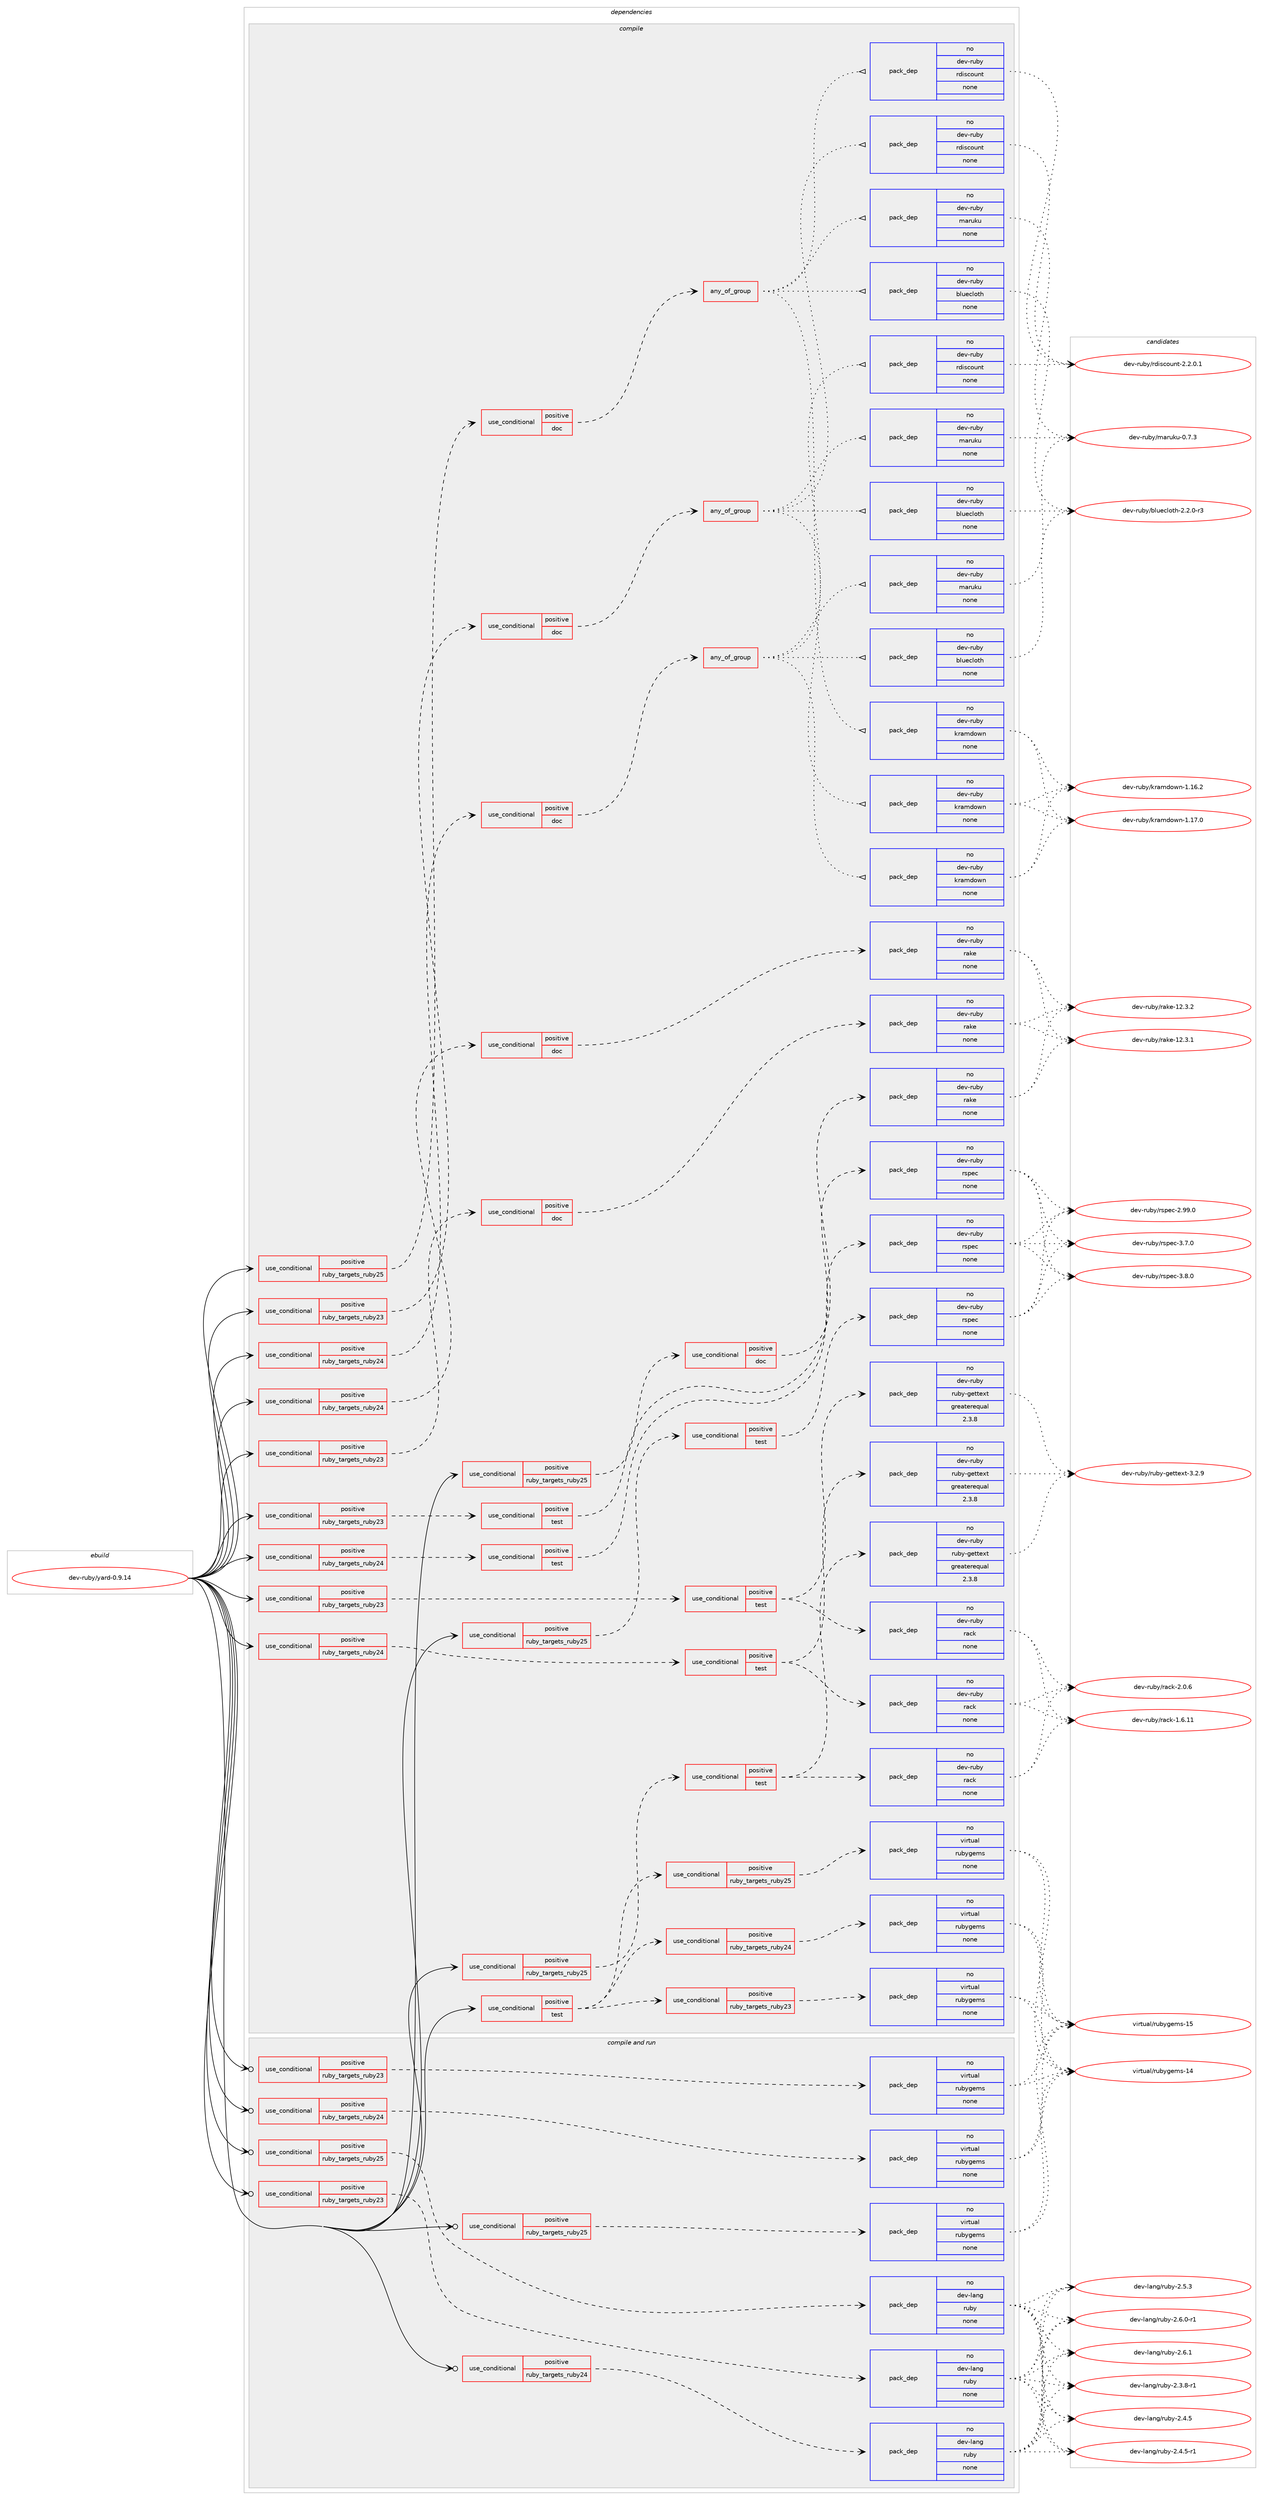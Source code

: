 digraph prolog {

# *************
# Graph options
# *************

newrank=true;
concentrate=true;
compound=true;
graph [rankdir=LR,fontname=Helvetica,fontsize=10,ranksep=1.5];#, ranksep=2.5, nodesep=0.2];
edge  [arrowhead=vee];
node  [fontname=Helvetica,fontsize=10];

# **********
# The ebuild
# **********

subgraph cluster_leftcol {
color=gray;
rank=same;
label=<<i>ebuild</i>>;
id [label="dev-ruby/yard-0.9.14", color=red, width=4, href="../dev-ruby/yard-0.9.14.svg"];
}

# ****************
# The dependencies
# ****************

subgraph cluster_midcol {
color=gray;
label=<<i>dependencies</i>>;
subgraph cluster_compile {
fillcolor="#eeeeee";
style=filled;
label=<<i>compile</i>>;
subgraph cond422663 {
dependency1537986 [label=<<TABLE BORDER="0" CELLBORDER="1" CELLSPACING="0" CELLPADDING="4"><TR><TD ROWSPAN="3" CELLPADDING="10">use_conditional</TD></TR><TR><TD>positive</TD></TR><TR><TD>ruby_targets_ruby23</TD></TR></TABLE>>, shape=none, color=red];
subgraph cond422664 {
dependency1537987 [label=<<TABLE BORDER="0" CELLBORDER="1" CELLSPACING="0" CELLPADDING="4"><TR><TD ROWSPAN="3" CELLPADDING="10">use_conditional</TD></TR><TR><TD>positive</TD></TR><TR><TD>doc</TD></TR></TABLE>>, shape=none, color=red];
subgraph any22933 {
dependency1537988 [label=<<TABLE BORDER="0" CELLBORDER="1" CELLSPACING="0" CELLPADDING="4"><TR><TD CELLPADDING="10">any_of_group</TD></TR></TABLE>>, shape=none, color=red];subgraph pack1091802 {
dependency1537989 [label=<<TABLE BORDER="0" CELLBORDER="1" CELLSPACING="0" CELLPADDING="4" WIDTH="220"><TR><TD ROWSPAN="6" CELLPADDING="30">pack_dep</TD></TR><TR><TD WIDTH="110">no</TD></TR><TR><TD>dev-ruby</TD></TR><TR><TD>maruku</TD></TR><TR><TD>none</TD></TR><TR><TD></TD></TR></TABLE>>, shape=none, color=blue];
}
dependency1537988:e -> dependency1537989:w [weight=20,style="dotted",arrowhead="oinv"];
subgraph pack1091803 {
dependency1537990 [label=<<TABLE BORDER="0" CELLBORDER="1" CELLSPACING="0" CELLPADDING="4" WIDTH="220"><TR><TD ROWSPAN="6" CELLPADDING="30">pack_dep</TD></TR><TR><TD WIDTH="110">no</TD></TR><TR><TD>dev-ruby</TD></TR><TR><TD>rdiscount</TD></TR><TR><TD>none</TD></TR><TR><TD></TD></TR></TABLE>>, shape=none, color=blue];
}
dependency1537988:e -> dependency1537990:w [weight=20,style="dotted",arrowhead="oinv"];
subgraph pack1091804 {
dependency1537991 [label=<<TABLE BORDER="0" CELLBORDER="1" CELLSPACING="0" CELLPADDING="4" WIDTH="220"><TR><TD ROWSPAN="6" CELLPADDING="30">pack_dep</TD></TR><TR><TD WIDTH="110">no</TD></TR><TR><TD>dev-ruby</TD></TR><TR><TD>bluecloth</TD></TR><TR><TD>none</TD></TR><TR><TD></TD></TR></TABLE>>, shape=none, color=blue];
}
dependency1537988:e -> dependency1537991:w [weight=20,style="dotted",arrowhead="oinv"];
subgraph pack1091805 {
dependency1537992 [label=<<TABLE BORDER="0" CELLBORDER="1" CELLSPACING="0" CELLPADDING="4" WIDTH="220"><TR><TD ROWSPAN="6" CELLPADDING="30">pack_dep</TD></TR><TR><TD WIDTH="110">no</TD></TR><TR><TD>dev-ruby</TD></TR><TR><TD>kramdown</TD></TR><TR><TD>none</TD></TR><TR><TD></TD></TR></TABLE>>, shape=none, color=blue];
}
dependency1537988:e -> dependency1537992:w [weight=20,style="dotted",arrowhead="oinv"];
}
dependency1537987:e -> dependency1537988:w [weight=20,style="dashed",arrowhead="vee"];
}
dependency1537986:e -> dependency1537987:w [weight=20,style="dashed",arrowhead="vee"];
}
id:e -> dependency1537986:w [weight=20,style="solid",arrowhead="vee"];
subgraph cond422665 {
dependency1537993 [label=<<TABLE BORDER="0" CELLBORDER="1" CELLSPACING="0" CELLPADDING="4"><TR><TD ROWSPAN="3" CELLPADDING="10">use_conditional</TD></TR><TR><TD>positive</TD></TR><TR><TD>ruby_targets_ruby23</TD></TR></TABLE>>, shape=none, color=red];
subgraph cond422666 {
dependency1537994 [label=<<TABLE BORDER="0" CELLBORDER="1" CELLSPACING="0" CELLPADDING="4"><TR><TD ROWSPAN="3" CELLPADDING="10">use_conditional</TD></TR><TR><TD>positive</TD></TR><TR><TD>doc</TD></TR></TABLE>>, shape=none, color=red];
subgraph pack1091806 {
dependency1537995 [label=<<TABLE BORDER="0" CELLBORDER="1" CELLSPACING="0" CELLPADDING="4" WIDTH="220"><TR><TD ROWSPAN="6" CELLPADDING="30">pack_dep</TD></TR><TR><TD WIDTH="110">no</TD></TR><TR><TD>dev-ruby</TD></TR><TR><TD>rake</TD></TR><TR><TD>none</TD></TR><TR><TD></TD></TR></TABLE>>, shape=none, color=blue];
}
dependency1537994:e -> dependency1537995:w [weight=20,style="dashed",arrowhead="vee"];
}
dependency1537993:e -> dependency1537994:w [weight=20,style="dashed",arrowhead="vee"];
}
id:e -> dependency1537993:w [weight=20,style="solid",arrowhead="vee"];
subgraph cond422667 {
dependency1537996 [label=<<TABLE BORDER="0" CELLBORDER="1" CELLSPACING="0" CELLPADDING="4"><TR><TD ROWSPAN="3" CELLPADDING="10">use_conditional</TD></TR><TR><TD>positive</TD></TR><TR><TD>ruby_targets_ruby23</TD></TR></TABLE>>, shape=none, color=red];
subgraph cond422668 {
dependency1537997 [label=<<TABLE BORDER="0" CELLBORDER="1" CELLSPACING="0" CELLPADDING="4"><TR><TD ROWSPAN="3" CELLPADDING="10">use_conditional</TD></TR><TR><TD>positive</TD></TR><TR><TD>test</TD></TR></TABLE>>, shape=none, color=red];
subgraph pack1091807 {
dependency1537998 [label=<<TABLE BORDER="0" CELLBORDER="1" CELLSPACING="0" CELLPADDING="4" WIDTH="220"><TR><TD ROWSPAN="6" CELLPADDING="30">pack_dep</TD></TR><TR><TD WIDTH="110">no</TD></TR><TR><TD>dev-ruby</TD></TR><TR><TD>rspec</TD></TR><TR><TD>none</TD></TR><TR><TD></TD></TR></TABLE>>, shape=none, color=blue];
}
dependency1537997:e -> dependency1537998:w [weight=20,style="dashed",arrowhead="vee"];
}
dependency1537996:e -> dependency1537997:w [weight=20,style="dashed",arrowhead="vee"];
}
id:e -> dependency1537996:w [weight=20,style="solid",arrowhead="vee"];
subgraph cond422669 {
dependency1537999 [label=<<TABLE BORDER="0" CELLBORDER="1" CELLSPACING="0" CELLPADDING="4"><TR><TD ROWSPAN="3" CELLPADDING="10">use_conditional</TD></TR><TR><TD>positive</TD></TR><TR><TD>ruby_targets_ruby23</TD></TR></TABLE>>, shape=none, color=red];
subgraph cond422670 {
dependency1538000 [label=<<TABLE BORDER="0" CELLBORDER="1" CELLSPACING="0" CELLPADDING="4"><TR><TD ROWSPAN="3" CELLPADDING="10">use_conditional</TD></TR><TR><TD>positive</TD></TR><TR><TD>test</TD></TR></TABLE>>, shape=none, color=red];
subgraph pack1091808 {
dependency1538001 [label=<<TABLE BORDER="0" CELLBORDER="1" CELLSPACING="0" CELLPADDING="4" WIDTH="220"><TR><TD ROWSPAN="6" CELLPADDING="30">pack_dep</TD></TR><TR><TD WIDTH="110">no</TD></TR><TR><TD>dev-ruby</TD></TR><TR><TD>ruby-gettext</TD></TR><TR><TD>greaterequal</TD></TR><TR><TD>2.3.8</TD></TR></TABLE>>, shape=none, color=blue];
}
dependency1538000:e -> dependency1538001:w [weight=20,style="dashed",arrowhead="vee"];
subgraph pack1091809 {
dependency1538002 [label=<<TABLE BORDER="0" CELLBORDER="1" CELLSPACING="0" CELLPADDING="4" WIDTH="220"><TR><TD ROWSPAN="6" CELLPADDING="30">pack_dep</TD></TR><TR><TD WIDTH="110">no</TD></TR><TR><TD>dev-ruby</TD></TR><TR><TD>rack</TD></TR><TR><TD>none</TD></TR><TR><TD></TD></TR></TABLE>>, shape=none, color=blue];
}
dependency1538000:e -> dependency1538002:w [weight=20,style="dashed",arrowhead="vee"];
}
dependency1537999:e -> dependency1538000:w [weight=20,style="dashed",arrowhead="vee"];
}
id:e -> dependency1537999:w [weight=20,style="solid",arrowhead="vee"];
subgraph cond422671 {
dependency1538003 [label=<<TABLE BORDER="0" CELLBORDER="1" CELLSPACING="0" CELLPADDING="4"><TR><TD ROWSPAN="3" CELLPADDING="10">use_conditional</TD></TR><TR><TD>positive</TD></TR><TR><TD>ruby_targets_ruby24</TD></TR></TABLE>>, shape=none, color=red];
subgraph cond422672 {
dependency1538004 [label=<<TABLE BORDER="0" CELLBORDER="1" CELLSPACING="0" CELLPADDING="4"><TR><TD ROWSPAN="3" CELLPADDING="10">use_conditional</TD></TR><TR><TD>positive</TD></TR><TR><TD>doc</TD></TR></TABLE>>, shape=none, color=red];
subgraph any22934 {
dependency1538005 [label=<<TABLE BORDER="0" CELLBORDER="1" CELLSPACING="0" CELLPADDING="4"><TR><TD CELLPADDING="10">any_of_group</TD></TR></TABLE>>, shape=none, color=red];subgraph pack1091810 {
dependency1538006 [label=<<TABLE BORDER="0" CELLBORDER="1" CELLSPACING="0" CELLPADDING="4" WIDTH="220"><TR><TD ROWSPAN="6" CELLPADDING="30">pack_dep</TD></TR><TR><TD WIDTH="110">no</TD></TR><TR><TD>dev-ruby</TD></TR><TR><TD>maruku</TD></TR><TR><TD>none</TD></TR><TR><TD></TD></TR></TABLE>>, shape=none, color=blue];
}
dependency1538005:e -> dependency1538006:w [weight=20,style="dotted",arrowhead="oinv"];
subgraph pack1091811 {
dependency1538007 [label=<<TABLE BORDER="0" CELLBORDER="1" CELLSPACING="0" CELLPADDING="4" WIDTH="220"><TR><TD ROWSPAN="6" CELLPADDING="30">pack_dep</TD></TR><TR><TD WIDTH="110">no</TD></TR><TR><TD>dev-ruby</TD></TR><TR><TD>rdiscount</TD></TR><TR><TD>none</TD></TR><TR><TD></TD></TR></TABLE>>, shape=none, color=blue];
}
dependency1538005:e -> dependency1538007:w [weight=20,style="dotted",arrowhead="oinv"];
subgraph pack1091812 {
dependency1538008 [label=<<TABLE BORDER="0" CELLBORDER="1" CELLSPACING="0" CELLPADDING="4" WIDTH="220"><TR><TD ROWSPAN="6" CELLPADDING="30">pack_dep</TD></TR><TR><TD WIDTH="110">no</TD></TR><TR><TD>dev-ruby</TD></TR><TR><TD>bluecloth</TD></TR><TR><TD>none</TD></TR><TR><TD></TD></TR></TABLE>>, shape=none, color=blue];
}
dependency1538005:e -> dependency1538008:w [weight=20,style="dotted",arrowhead="oinv"];
subgraph pack1091813 {
dependency1538009 [label=<<TABLE BORDER="0" CELLBORDER="1" CELLSPACING="0" CELLPADDING="4" WIDTH="220"><TR><TD ROWSPAN="6" CELLPADDING="30">pack_dep</TD></TR><TR><TD WIDTH="110">no</TD></TR><TR><TD>dev-ruby</TD></TR><TR><TD>kramdown</TD></TR><TR><TD>none</TD></TR><TR><TD></TD></TR></TABLE>>, shape=none, color=blue];
}
dependency1538005:e -> dependency1538009:w [weight=20,style="dotted",arrowhead="oinv"];
}
dependency1538004:e -> dependency1538005:w [weight=20,style="dashed",arrowhead="vee"];
}
dependency1538003:e -> dependency1538004:w [weight=20,style="dashed",arrowhead="vee"];
}
id:e -> dependency1538003:w [weight=20,style="solid",arrowhead="vee"];
subgraph cond422673 {
dependency1538010 [label=<<TABLE BORDER="0" CELLBORDER="1" CELLSPACING="0" CELLPADDING="4"><TR><TD ROWSPAN="3" CELLPADDING="10">use_conditional</TD></TR><TR><TD>positive</TD></TR><TR><TD>ruby_targets_ruby24</TD></TR></TABLE>>, shape=none, color=red];
subgraph cond422674 {
dependency1538011 [label=<<TABLE BORDER="0" CELLBORDER="1" CELLSPACING="0" CELLPADDING="4"><TR><TD ROWSPAN="3" CELLPADDING="10">use_conditional</TD></TR><TR><TD>positive</TD></TR><TR><TD>doc</TD></TR></TABLE>>, shape=none, color=red];
subgraph pack1091814 {
dependency1538012 [label=<<TABLE BORDER="0" CELLBORDER="1" CELLSPACING="0" CELLPADDING="4" WIDTH="220"><TR><TD ROWSPAN="6" CELLPADDING="30">pack_dep</TD></TR><TR><TD WIDTH="110">no</TD></TR><TR><TD>dev-ruby</TD></TR><TR><TD>rake</TD></TR><TR><TD>none</TD></TR><TR><TD></TD></TR></TABLE>>, shape=none, color=blue];
}
dependency1538011:e -> dependency1538012:w [weight=20,style="dashed",arrowhead="vee"];
}
dependency1538010:e -> dependency1538011:w [weight=20,style="dashed",arrowhead="vee"];
}
id:e -> dependency1538010:w [weight=20,style="solid",arrowhead="vee"];
subgraph cond422675 {
dependency1538013 [label=<<TABLE BORDER="0" CELLBORDER="1" CELLSPACING="0" CELLPADDING="4"><TR><TD ROWSPAN="3" CELLPADDING="10">use_conditional</TD></TR><TR><TD>positive</TD></TR><TR><TD>ruby_targets_ruby24</TD></TR></TABLE>>, shape=none, color=red];
subgraph cond422676 {
dependency1538014 [label=<<TABLE BORDER="0" CELLBORDER="1" CELLSPACING="0" CELLPADDING="4"><TR><TD ROWSPAN="3" CELLPADDING="10">use_conditional</TD></TR><TR><TD>positive</TD></TR><TR><TD>test</TD></TR></TABLE>>, shape=none, color=red];
subgraph pack1091815 {
dependency1538015 [label=<<TABLE BORDER="0" CELLBORDER="1" CELLSPACING="0" CELLPADDING="4" WIDTH="220"><TR><TD ROWSPAN="6" CELLPADDING="30">pack_dep</TD></TR><TR><TD WIDTH="110">no</TD></TR><TR><TD>dev-ruby</TD></TR><TR><TD>rspec</TD></TR><TR><TD>none</TD></TR><TR><TD></TD></TR></TABLE>>, shape=none, color=blue];
}
dependency1538014:e -> dependency1538015:w [weight=20,style="dashed",arrowhead="vee"];
}
dependency1538013:e -> dependency1538014:w [weight=20,style="dashed",arrowhead="vee"];
}
id:e -> dependency1538013:w [weight=20,style="solid",arrowhead="vee"];
subgraph cond422677 {
dependency1538016 [label=<<TABLE BORDER="0" CELLBORDER="1" CELLSPACING="0" CELLPADDING="4"><TR><TD ROWSPAN="3" CELLPADDING="10">use_conditional</TD></TR><TR><TD>positive</TD></TR><TR><TD>ruby_targets_ruby24</TD></TR></TABLE>>, shape=none, color=red];
subgraph cond422678 {
dependency1538017 [label=<<TABLE BORDER="0" CELLBORDER="1" CELLSPACING="0" CELLPADDING="4"><TR><TD ROWSPAN="3" CELLPADDING="10">use_conditional</TD></TR><TR><TD>positive</TD></TR><TR><TD>test</TD></TR></TABLE>>, shape=none, color=red];
subgraph pack1091816 {
dependency1538018 [label=<<TABLE BORDER="0" CELLBORDER="1" CELLSPACING="0" CELLPADDING="4" WIDTH="220"><TR><TD ROWSPAN="6" CELLPADDING="30">pack_dep</TD></TR><TR><TD WIDTH="110">no</TD></TR><TR><TD>dev-ruby</TD></TR><TR><TD>ruby-gettext</TD></TR><TR><TD>greaterequal</TD></TR><TR><TD>2.3.8</TD></TR></TABLE>>, shape=none, color=blue];
}
dependency1538017:e -> dependency1538018:w [weight=20,style="dashed",arrowhead="vee"];
subgraph pack1091817 {
dependency1538019 [label=<<TABLE BORDER="0" CELLBORDER="1" CELLSPACING="0" CELLPADDING="4" WIDTH="220"><TR><TD ROWSPAN="6" CELLPADDING="30">pack_dep</TD></TR><TR><TD WIDTH="110">no</TD></TR><TR><TD>dev-ruby</TD></TR><TR><TD>rack</TD></TR><TR><TD>none</TD></TR><TR><TD></TD></TR></TABLE>>, shape=none, color=blue];
}
dependency1538017:e -> dependency1538019:w [weight=20,style="dashed",arrowhead="vee"];
}
dependency1538016:e -> dependency1538017:w [weight=20,style="dashed",arrowhead="vee"];
}
id:e -> dependency1538016:w [weight=20,style="solid",arrowhead="vee"];
subgraph cond422679 {
dependency1538020 [label=<<TABLE BORDER="0" CELLBORDER="1" CELLSPACING="0" CELLPADDING="4"><TR><TD ROWSPAN="3" CELLPADDING="10">use_conditional</TD></TR><TR><TD>positive</TD></TR><TR><TD>ruby_targets_ruby25</TD></TR></TABLE>>, shape=none, color=red];
subgraph cond422680 {
dependency1538021 [label=<<TABLE BORDER="0" CELLBORDER="1" CELLSPACING="0" CELLPADDING="4"><TR><TD ROWSPAN="3" CELLPADDING="10">use_conditional</TD></TR><TR><TD>positive</TD></TR><TR><TD>doc</TD></TR></TABLE>>, shape=none, color=red];
subgraph any22935 {
dependency1538022 [label=<<TABLE BORDER="0" CELLBORDER="1" CELLSPACING="0" CELLPADDING="4"><TR><TD CELLPADDING="10">any_of_group</TD></TR></TABLE>>, shape=none, color=red];subgraph pack1091818 {
dependency1538023 [label=<<TABLE BORDER="0" CELLBORDER="1" CELLSPACING="0" CELLPADDING="4" WIDTH="220"><TR><TD ROWSPAN="6" CELLPADDING="30">pack_dep</TD></TR><TR><TD WIDTH="110">no</TD></TR><TR><TD>dev-ruby</TD></TR><TR><TD>maruku</TD></TR><TR><TD>none</TD></TR><TR><TD></TD></TR></TABLE>>, shape=none, color=blue];
}
dependency1538022:e -> dependency1538023:w [weight=20,style="dotted",arrowhead="oinv"];
subgraph pack1091819 {
dependency1538024 [label=<<TABLE BORDER="0" CELLBORDER="1" CELLSPACING="0" CELLPADDING="4" WIDTH="220"><TR><TD ROWSPAN="6" CELLPADDING="30">pack_dep</TD></TR><TR><TD WIDTH="110">no</TD></TR><TR><TD>dev-ruby</TD></TR><TR><TD>rdiscount</TD></TR><TR><TD>none</TD></TR><TR><TD></TD></TR></TABLE>>, shape=none, color=blue];
}
dependency1538022:e -> dependency1538024:w [weight=20,style="dotted",arrowhead="oinv"];
subgraph pack1091820 {
dependency1538025 [label=<<TABLE BORDER="0" CELLBORDER="1" CELLSPACING="0" CELLPADDING="4" WIDTH="220"><TR><TD ROWSPAN="6" CELLPADDING="30">pack_dep</TD></TR><TR><TD WIDTH="110">no</TD></TR><TR><TD>dev-ruby</TD></TR><TR><TD>bluecloth</TD></TR><TR><TD>none</TD></TR><TR><TD></TD></TR></TABLE>>, shape=none, color=blue];
}
dependency1538022:e -> dependency1538025:w [weight=20,style="dotted",arrowhead="oinv"];
subgraph pack1091821 {
dependency1538026 [label=<<TABLE BORDER="0" CELLBORDER="1" CELLSPACING="0" CELLPADDING="4" WIDTH="220"><TR><TD ROWSPAN="6" CELLPADDING="30">pack_dep</TD></TR><TR><TD WIDTH="110">no</TD></TR><TR><TD>dev-ruby</TD></TR><TR><TD>kramdown</TD></TR><TR><TD>none</TD></TR><TR><TD></TD></TR></TABLE>>, shape=none, color=blue];
}
dependency1538022:e -> dependency1538026:w [weight=20,style="dotted",arrowhead="oinv"];
}
dependency1538021:e -> dependency1538022:w [weight=20,style="dashed",arrowhead="vee"];
}
dependency1538020:e -> dependency1538021:w [weight=20,style="dashed",arrowhead="vee"];
}
id:e -> dependency1538020:w [weight=20,style="solid",arrowhead="vee"];
subgraph cond422681 {
dependency1538027 [label=<<TABLE BORDER="0" CELLBORDER="1" CELLSPACING="0" CELLPADDING="4"><TR><TD ROWSPAN="3" CELLPADDING="10">use_conditional</TD></TR><TR><TD>positive</TD></TR><TR><TD>ruby_targets_ruby25</TD></TR></TABLE>>, shape=none, color=red];
subgraph cond422682 {
dependency1538028 [label=<<TABLE BORDER="0" CELLBORDER="1" CELLSPACING="0" CELLPADDING="4"><TR><TD ROWSPAN="3" CELLPADDING="10">use_conditional</TD></TR><TR><TD>positive</TD></TR><TR><TD>doc</TD></TR></TABLE>>, shape=none, color=red];
subgraph pack1091822 {
dependency1538029 [label=<<TABLE BORDER="0" CELLBORDER="1" CELLSPACING="0" CELLPADDING="4" WIDTH="220"><TR><TD ROWSPAN="6" CELLPADDING="30">pack_dep</TD></TR><TR><TD WIDTH="110">no</TD></TR><TR><TD>dev-ruby</TD></TR><TR><TD>rake</TD></TR><TR><TD>none</TD></TR><TR><TD></TD></TR></TABLE>>, shape=none, color=blue];
}
dependency1538028:e -> dependency1538029:w [weight=20,style="dashed",arrowhead="vee"];
}
dependency1538027:e -> dependency1538028:w [weight=20,style="dashed",arrowhead="vee"];
}
id:e -> dependency1538027:w [weight=20,style="solid",arrowhead="vee"];
subgraph cond422683 {
dependency1538030 [label=<<TABLE BORDER="0" CELLBORDER="1" CELLSPACING="0" CELLPADDING="4"><TR><TD ROWSPAN="3" CELLPADDING="10">use_conditional</TD></TR><TR><TD>positive</TD></TR><TR><TD>ruby_targets_ruby25</TD></TR></TABLE>>, shape=none, color=red];
subgraph cond422684 {
dependency1538031 [label=<<TABLE BORDER="0" CELLBORDER="1" CELLSPACING="0" CELLPADDING="4"><TR><TD ROWSPAN="3" CELLPADDING="10">use_conditional</TD></TR><TR><TD>positive</TD></TR><TR><TD>test</TD></TR></TABLE>>, shape=none, color=red];
subgraph pack1091823 {
dependency1538032 [label=<<TABLE BORDER="0" CELLBORDER="1" CELLSPACING="0" CELLPADDING="4" WIDTH="220"><TR><TD ROWSPAN="6" CELLPADDING="30">pack_dep</TD></TR><TR><TD WIDTH="110">no</TD></TR><TR><TD>dev-ruby</TD></TR><TR><TD>rspec</TD></TR><TR><TD>none</TD></TR><TR><TD></TD></TR></TABLE>>, shape=none, color=blue];
}
dependency1538031:e -> dependency1538032:w [weight=20,style="dashed",arrowhead="vee"];
}
dependency1538030:e -> dependency1538031:w [weight=20,style="dashed",arrowhead="vee"];
}
id:e -> dependency1538030:w [weight=20,style="solid",arrowhead="vee"];
subgraph cond422685 {
dependency1538033 [label=<<TABLE BORDER="0" CELLBORDER="1" CELLSPACING="0" CELLPADDING="4"><TR><TD ROWSPAN="3" CELLPADDING="10">use_conditional</TD></TR><TR><TD>positive</TD></TR><TR><TD>ruby_targets_ruby25</TD></TR></TABLE>>, shape=none, color=red];
subgraph cond422686 {
dependency1538034 [label=<<TABLE BORDER="0" CELLBORDER="1" CELLSPACING="0" CELLPADDING="4"><TR><TD ROWSPAN="3" CELLPADDING="10">use_conditional</TD></TR><TR><TD>positive</TD></TR><TR><TD>test</TD></TR></TABLE>>, shape=none, color=red];
subgraph pack1091824 {
dependency1538035 [label=<<TABLE BORDER="0" CELLBORDER="1" CELLSPACING="0" CELLPADDING="4" WIDTH="220"><TR><TD ROWSPAN="6" CELLPADDING="30">pack_dep</TD></TR><TR><TD WIDTH="110">no</TD></TR><TR><TD>dev-ruby</TD></TR><TR><TD>ruby-gettext</TD></TR><TR><TD>greaterequal</TD></TR><TR><TD>2.3.8</TD></TR></TABLE>>, shape=none, color=blue];
}
dependency1538034:e -> dependency1538035:w [weight=20,style="dashed",arrowhead="vee"];
subgraph pack1091825 {
dependency1538036 [label=<<TABLE BORDER="0" CELLBORDER="1" CELLSPACING="0" CELLPADDING="4" WIDTH="220"><TR><TD ROWSPAN="6" CELLPADDING="30">pack_dep</TD></TR><TR><TD WIDTH="110">no</TD></TR><TR><TD>dev-ruby</TD></TR><TR><TD>rack</TD></TR><TR><TD>none</TD></TR><TR><TD></TD></TR></TABLE>>, shape=none, color=blue];
}
dependency1538034:e -> dependency1538036:w [weight=20,style="dashed",arrowhead="vee"];
}
dependency1538033:e -> dependency1538034:w [weight=20,style="dashed",arrowhead="vee"];
}
id:e -> dependency1538033:w [weight=20,style="solid",arrowhead="vee"];
subgraph cond422687 {
dependency1538037 [label=<<TABLE BORDER="0" CELLBORDER="1" CELLSPACING="0" CELLPADDING="4"><TR><TD ROWSPAN="3" CELLPADDING="10">use_conditional</TD></TR><TR><TD>positive</TD></TR><TR><TD>test</TD></TR></TABLE>>, shape=none, color=red];
subgraph cond422688 {
dependency1538038 [label=<<TABLE BORDER="0" CELLBORDER="1" CELLSPACING="0" CELLPADDING="4"><TR><TD ROWSPAN="3" CELLPADDING="10">use_conditional</TD></TR><TR><TD>positive</TD></TR><TR><TD>ruby_targets_ruby23</TD></TR></TABLE>>, shape=none, color=red];
subgraph pack1091826 {
dependency1538039 [label=<<TABLE BORDER="0" CELLBORDER="1" CELLSPACING="0" CELLPADDING="4" WIDTH="220"><TR><TD ROWSPAN="6" CELLPADDING="30">pack_dep</TD></TR><TR><TD WIDTH="110">no</TD></TR><TR><TD>virtual</TD></TR><TR><TD>rubygems</TD></TR><TR><TD>none</TD></TR><TR><TD></TD></TR></TABLE>>, shape=none, color=blue];
}
dependency1538038:e -> dependency1538039:w [weight=20,style="dashed",arrowhead="vee"];
}
dependency1538037:e -> dependency1538038:w [weight=20,style="dashed",arrowhead="vee"];
subgraph cond422689 {
dependency1538040 [label=<<TABLE BORDER="0" CELLBORDER="1" CELLSPACING="0" CELLPADDING="4"><TR><TD ROWSPAN="3" CELLPADDING="10">use_conditional</TD></TR><TR><TD>positive</TD></TR><TR><TD>ruby_targets_ruby24</TD></TR></TABLE>>, shape=none, color=red];
subgraph pack1091827 {
dependency1538041 [label=<<TABLE BORDER="0" CELLBORDER="1" CELLSPACING="0" CELLPADDING="4" WIDTH="220"><TR><TD ROWSPAN="6" CELLPADDING="30">pack_dep</TD></TR><TR><TD WIDTH="110">no</TD></TR><TR><TD>virtual</TD></TR><TR><TD>rubygems</TD></TR><TR><TD>none</TD></TR><TR><TD></TD></TR></TABLE>>, shape=none, color=blue];
}
dependency1538040:e -> dependency1538041:w [weight=20,style="dashed",arrowhead="vee"];
}
dependency1538037:e -> dependency1538040:w [weight=20,style="dashed",arrowhead="vee"];
subgraph cond422690 {
dependency1538042 [label=<<TABLE BORDER="0" CELLBORDER="1" CELLSPACING="0" CELLPADDING="4"><TR><TD ROWSPAN="3" CELLPADDING="10">use_conditional</TD></TR><TR><TD>positive</TD></TR><TR><TD>ruby_targets_ruby25</TD></TR></TABLE>>, shape=none, color=red];
subgraph pack1091828 {
dependency1538043 [label=<<TABLE BORDER="0" CELLBORDER="1" CELLSPACING="0" CELLPADDING="4" WIDTH="220"><TR><TD ROWSPAN="6" CELLPADDING="30">pack_dep</TD></TR><TR><TD WIDTH="110">no</TD></TR><TR><TD>virtual</TD></TR><TR><TD>rubygems</TD></TR><TR><TD>none</TD></TR><TR><TD></TD></TR></TABLE>>, shape=none, color=blue];
}
dependency1538042:e -> dependency1538043:w [weight=20,style="dashed",arrowhead="vee"];
}
dependency1538037:e -> dependency1538042:w [weight=20,style="dashed",arrowhead="vee"];
}
id:e -> dependency1538037:w [weight=20,style="solid",arrowhead="vee"];
}
subgraph cluster_compileandrun {
fillcolor="#eeeeee";
style=filled;
label=<<i>compile and run</i>>;
subgraph cond422691 {
dependency1538044 [label=<<TABLE BORDER="0" CELLBORDER="1" CELLSPACING="0" CELLPADDING="4"><TR><TD ROWSPAN="3" CELLPADDING="10">use_conditional</TD></TR><TR><TD>positive</TD></TR><TR><TD>ruby_targets_ruby23</TD></TR></TABLE>>, shape=none, color=red];
subgraph pack1091829 {
dependency1538045 [label=<<TABLE BORDER="0" CELLBORDER="1" CELLSPACING="0" CELLPADDING="4" WIDTH="220"><TR><TD ROWSPAN="6" CELLPADDING="30">pack_dep</TD></TR><TR><TD WIDTH="110">no</TD></TR><TR><TD>dev-lang</TD></TR><TR><TD>ruby</TD></TR><TR><TD>none</TD></TR><TR><TD></TD></TR></TABLE>>, shape=none, color=blue];
}
dependency1538044:e -> dependency1538045:w [weight=20,style="dashed",arrowhead="vee"];
}
id:e -> dependency1538044:w [weight=20,style="solid",arrowhead="odotvee"];
subgraph cond422692 {
dependency1538046 [label=<<TABLE BORDER="0" CELLBORDER="1" CELLSPACING="0" CELLPADDING="4"><TR><TD ROWSPAN="3" CELLPADDING="10">use_conditional</TD></TR><TR><TD>positive</TD></TR><TR><TD>ruby_targets_ruby23</TD></TR></TABLE>>, shape=none, color=red];
subgraph pack1091830 {
dependency1538047 [label=<<TABLE BORDER="0" CELLBORDER="1" CELLSPACING="0" CELLPADDING="4" WIDTH="220"><TR><TD ROWSPAN="6" CELLPADDING="30">pack_dep</TD></TR><TR><TD WIDTH="110">no</TD></TR><TR><TD>virtual</TD></TR><TR><TD>rubygems</TD></TR><TR><TD>none</TD></TR><TR><TD></TD></TR></TABLE>>, shape=none, color=blue];
}
dependency1538046:e -> dependency1538047:w [weight=20,style="dashed",arrowhead="vee"];
}
id:e -> dependency1538046:w [weight=20,style="solid",arrowhead="odotvee"];
subgraph cond422693 {
dependency1538048 [label=<<TABLE BORDER="0" CELLBORDER="1" CELLSPACING="0" CELLPADDING="4"><TR><TD ROWSPAN="3" CELLPADDING="10">use_conditional</TD></TR><TR><TD>positive</TD></TR><TR><TD>ruby_targets_ruby24</TD></TR></TABLE>>, shape=none, color=red];
subgraph pack1091831 {
dependency1538049 [label=<<TABLE BORDER="0" CELLBORDER="1" CELLSPACING="0" CELLPADDING="4" WIDTH="220"><TR><TD ROWSPAN="6" CELLPADDING="30">pack_dep</TD></TR><TR><TD WIDTH="110">no</TD></TR><TR><TD>dev-lang</TD></TR><TR><TD>ruby</TD></TR><TR><TD>none</TD></TR><TR><TD></TD></TR></TABLE>>, shape=none, color=blue];
}
dependency1538048:e -> dependency1538049:w [weight=20,style="dashed",arrowhead="vee"];
}
id:e -> dependency1538048:w [weight=20,style="solid",arrowhead="odotvee"];
subgraph cond422694 {
dependency1538050 [label=<<TABLE BORDER="0" CELLBORDER="1" CELLSPACING="0" CELLPADDING="4"><TR><TD ROWSPAN="3" CELLPADDING="10">use_conditional</TD></TR><TR><TD>positive</TD></TR><TR><TD>ruby_targets_ruby24</TD></TR></TABLE>>, shape=none, color=red];
subgraph pack1091832 {
dependency1538051 [label=<<TABLE BORDER="0" CELLBORDER="1" CELLSPACING="0" CELLPADDING="4" WIDTH="220"><TR><TD ROWSPAN="6" CELLPADDING="30">pack_dep</TD></TR><TR><TD WIDTH="110">no</TD></TR><TR><TD>virtual</TD></TR><TR><TD>rubygems</TD></TR><TR><TD>none</TD></TR><TR><TD></TD></TR></TABLE>>, shape=none, color=blue];
}
dependency1538050:e -> dependency1538051:w [weight=20,style="dashed",arrowhead="vee"];
}
id:e -> dependency1538050:w [weight=20,style="solid",arrowhead="odotvee"];
subgraph cond422695 {
dependency1538052 [label=<<TABLE BORDER="0" CELLBORDER="1" CELLSPACING="0" CELLPADDING="4"><TR><TD ROWSPAN="3" CELLPADDING="10">use_conditional</TD></TR><TR><TD>positive</TD></TR><TR><TD>ruby_targets_ruby25</TD></TR></TABLE>>, shape=none, color=red];
subgraph pack1091833 {
dependency1538053 [label=<<TABLE BORDER="0" CELLBORDER="1" CELLSPACING="0" CELLPADDING="4" WIDTH="220"><TR><TD ROWSPAN="6" CELLPADDING="30">pack_dep</TD></TR><TR><TD WIDTH="110">no</TD></TR><TR><TD>dev-lang</TD></TR><TR><TD>ruby</TD></TR><TR><TD>none</TD></TR><TR><TD></TD></TR></TABLE>>, shape=none, color=blue];
}
dependency1538052:e -> dependency1538053:w [weight=20,style="dashed",arrowhead="vee"];
}
id:e -> dependency1538052:w [weight=20,style="solid",arrowhead="odotvee"];
subgraph cond422696 {
dependency1538054 [label=<<TABLE BORDER="0" CELLBORDER="1" CELLSPACING="0" CELLPADDING="4"><TR><TD ROWSPAN="3" CELLPADDING="10">use_conditional</TD></TR><TR><TD>positive</TD></TR><TR><TD>ruby_targets_ruby25</TD></TR></TABLE>>, shape=none, color=red];
subgraph pack1091834 {
dependency1538055 [label=<<TABLE BORDER="0" CELLBORDER="1" CELLSPACING="0" CELLPADDING="4" WIDTH="220"><TR><TD ROWSPAN="6" CELLPADDING="30">pack_dep</TD></TR><TR><TD WIDTH="110">no</TD></TR><TR><TD>virtual</TD></TR><TR><TD>rubygems</TD></TR><TR><TD>none</TD></TR><TR><TD></TD></TR></TABLE>>, shape=none, color=blue];
}
dependency1538054:e -> dependency1538055:w [weight=20,style="dashed",arrowhead="vee"];
}
id:e -> dependency1538054:w [weight=20,style="solid",arrowhead="odotvee"];
}
subgraph cluster_run {
fillcolor="#eeeeee";
style=filled;
label=<<i>run</i>>;
}
}

# **************
# The candidates
# **************

subgraph cluster_choices {
rank=same;
color=gray;
label=<<i>candidates</i>>;

subgraph choice1091802 {
color=black;
nodesep=1;
choice10010111845114117981214710997114117107117454846554651 [label="dev-ruby/maruku-0.7.3", color=red, width=4,href="../dev-ruby/maruku-0.7.3.svg"];
dependency1537989:e -> choice10010111845114117981214710997114117107117454846554651:w [style=dotted,weight="100"];
}
subgraph choice1091803 {
color=black;
nodesep=1;
choice100101118451141179812147114100105115991111171101164550465046484649 [label="dev-ruby/rdiscount-2.2.0.1", color=red, width=4,href="../dev-ruby/rdiscount-2.2.0.1.svg"];
dependency1537990:e -> choice100101118451141179812147114100105115991111171101164550465046484649:w [style=dotted,weight="100"];
}
subgraph choice1091804 {
color=black;
nodesep=1;
choice10010111845114117981214798108117101991081111161044550465046484511451 [label="dev-ruby/bluecloth-2.2.0-r3", color=red, width=4,href="../dev-ruby/bluecloth-2.2.0-r3.svg"];
dependency1537991:e -> choice10010111845114117981214798108117101991081111161044550465046484511451:w [style=dotted,weight="100"];
}
subgraph choice1091805 {
color=black;
nodesep=1;
choice1001011184511411798121471071149710910011111911045494649544650 [label="dev-ruby/kramdown-1.16.2", color=red, width=4,href="../dev-ruby/kramdown-1.16.2.svg"];
choice1001011184511411798121471071149710910011111911045494649554648 [label="dev-ruby/kramdown-1.17.0", color=red, width=4,href="../dev-ruby/kramdown-1.17.0.svg"];
dependency1537992:e -> choice1001011184511411798121471071149710910011111911045494649544650:w [style=dotted,weight="100"];
dependency1537992:e -> choice1001011184511411798121471071149710910011111911045494649554648:w [style=dotted,weight="100"];
}
subgraph choice1091806 {
color=black;
nodesep=1;
choice1001011184511411798121471149710710145495046514649 [label="dev-ruby/rake-12.3.1", color=red, width=4,href="../dev-ruby/rake-12.3.1.svg"];
choice1001011184511411798121471149710710145495046514650 [label="dev-ruby/rake-12.3.2", color=red, width=4,href="../dev-ruby/rake-12.3.2.svg"];
dependency1537995:e -> choice1001011184511411798121471149710710145495046514649:w [style=dotted,weight="100"];
dependency1537995:e -> choice1001011184511411798121471149710710145495046514650:w [style=dotted,weight="100"];
}
subgraph choice1091807 {
color=black;
nodesep=1;
choice1001011184511411798121471141151121019945504657574648 [label="dev-ruby/rspec-2.99.0", color=red, width=4,href="../dev-ruby/rspec-2.99.0.svg"];
choice10010111845114117981214711411511210199455146554648 [label="dev-ruby/rspec-3.7.0", color=red, width=4,href="../dev-ruby/rspec-3.7.0.svg"];
choice10010111845114117981214711411511210199455146564648 [label="dev-ruby/rspec-3.8.0", color=red, width=4,href="../dev-ruby/rspec-3.8.0.svg"];
dependency1537998:e -> choice1001011184511411798121471141151121019945504657574648:w [style=dotted,weight="100"];
dependency1537998:e -> choice10010111845114117981214711411511210199455146554648:w [style=dotted,weight="100"];
dependency1537998:e -> choice10010111845114117981214711411511210199455146564648:w [style=dotted,weight="100"];
}
subgraph choice1091808 {
color=black;
nodesep=1;
choice1001011184511411798121471141179812145103101116116101120116455146504657 [label="dev-ruby/ruby-gettext-3.2.9", color=red, width=4,href="../dev-ruby/ruby-gettext-3.2.9.svg"];
dependency1538001:e -> choice1001011184511411798121471141179812145103101116116101120116455146504657:w [style=dotted,weight="100"];
}
subgraph choice1091809 {
color=black;
nodesep=1;
choice100101118451141179812147114979910745494654464949 [label="dev-ruby/rack-1.6.11", color=red, width=4,href="../dev-ruby/rack-1.6.11.svg"];
choice1001011184511411798121471149799107455046484654 [label="dev-ruby/rack-2.0.6", color=red, width=4,href="../dev-ruby/rack-2.0.6.svg"];
dependency1538002:e -> choice100101118451141179812147114979910745494654464949:w [style=dotted,weight="100"];
dependency1538002:e -> choice1001011184511411798121471149799107455046484654:w [style=dotted,weight="100"];
}
subgraph choice1091810 {
color=black;
nodesep=1;
choice10010111845114117981214710997114117107117454846554651 [label="dev-ruby/maruku-0.7.3", color=red, width=4,href="../dev-ruby/maruku-0.7.3.svg"];
dependency1538006:e -> choice10010111845114117981214710997114117107117454846554651:w [style=dotted,weight="100"];
}
subgraph choice1091811 {
color=black;
nodesep=1;
choice100101118451141179812147114100105115991111171101164550465046484649 [label="dev-ruby/rdiscount-2.2.0.1", color=red, width=4,href="../dev-ruby/rdiscount-2.2.0.1.svg"];
dependency1538007:e -> choice100101118451141179812147114100105115991111171101164550465046484649:w [style=dotted,weight="100"];
}
subgraph choice1091812 {
color=black;
nodesep=1;
choice10010111845114117981214798108117101991081111161044550465046484511451 [label="dev-ruby/bluecloth-2.2.0-r3", color=red, width=4,href="../dev-ruby/bluecloth-2.2.0-r3.svg"];
dependency1538008:e -> choice10010111845114117981214798108117101991081111161044550465046484511451:w [style=dotted,weight="100"];
}
subgraph choice1091813 {
color=black;
nodesep=1;
choice1001011184511411798121471071149710910011111911045494649544650 [label="dev-ruby/kramdown-1.16.2", color=red, width=4,href="../dev-ruby/kramdown-1.16.2.svg"];
choice1001011184511411798121471071149710910011111911045494649554648 [label="dev-ruby/kramdown-1.17.0", color=red, width=4,href="../dev-ruby/kramdown-1.17.0.svg"];
dependency1538009:e -> choice1001011184511411798121471071149710910011111911045494649544650:w [style=dotted,weight="100"];
dependency1538009:e -> choice1001011184511411798121471071149710910011111911045494649554648:w [style=dotted,weight="100"];
}
subgraph choice1091814 {
color=black;
nodesep=1;
choice1001011184511411798121471149710710145495046514649 [label="dev-ruby/rake-12.3.1", color=red, width=4,href="../dev-ruby/rake-12.3.1.svg"];
choice1001011184511411798121471149710710145495046514650 [label="dev-ruby/rake-12.3.2", color=red, width=4,href="../dev-ruby/rake-12.3.2.svg"];
dependency1538012:e -> choice1001011184511411798121471149710710145495046514649:w [style=dotted,weight="100"];
dependency1538012:e -> choice1001011184511411798121471149710710145495046514650:w [style=dotted,weight="100"];
}
subgraph choice1091815 {
color=black;
nodesep=1;
choice1001011184511411798121471141151121019945504657574648 [label="dev-ruby/rspec-2.99.0", color=red, width=4,href="../dev-ruby/rspec-2.99.0.svg"];
choice10010111845114117981214711411511210199455146554648 [label="dev-ruby/rspec-3.7.0", color=red, width=4,href="../dev-ruby/rspec-3.7.0.svg"];
choice10010111845114117981214711411511210199455146564648 [label="dev-ruby/rspec-3.8.0", color=red, width=4,href="../dev-ruby/rspec-3.8.0.svg"];
dependency1538015:e -> choice1001011184511411798121471141151121019945504657574648:w [style=dotted,weight="100"];
dependency1538015:e -> choice10010111845114117981214711411511210199455146554648:w [style=dotted,weight="100"];
dependency1538015:e -> choice10010111845114117981214711411511210199455146564648:w [style=dotted,weight="100"];
}
subgraph choice1091816 {
color=black;
nodesep=1;
choice1001011184511411798121471141179812145103101116116101120116455146504657 [label="dev-ruby/ruby-gettext-3.2.9", color=red, width=4,href="../dev-ruby/ruby-gettext-3.2.9.svg"];
dependency1538018:e -> choice1001011184511411798121471141179812145103101116116101120116455146504657:w [style=dotted,weight="100"];
}
subgraph choice1091817 {
color=black;
nodesep=1;
choice100101118451141179812147114979910745494654464949 [label="dev-ruby/rack-1.6.11", color=red, width=4,href="../dev-ruby/rack-1.6.11.svg"];
choice1001011184511411798121471149799107455046484654 [label="dev-ruby/rack-2.0.6", color=red, width=4,href="../dev-ruby/rack-2.0.6.svg"];
dependency1538019:e -> choice100101118451141179812147114979910745494654464949:w [style=dotted,weight="100"];
dependency1538019:e -> choice1001011184511411798121471149799107455046484654:w [style=dotted,weight="100"];
}
subgraph choice1091818 {
color=black;
nodesep=1;
choice10010111845114117981214710997114117107117454846554651 [label="dev-ruby/maruku-0.7.3", color=red, width=4,href="../dev-ruby/maruku-0.7.3.svg"];
dependency1538023:e -> choice10010111845114117981214710997114117107117454846554651:w [style=dotted,weight="100"];
}
subgraph choice1091819 {
color=black;
nodesep=1;
choice100101118451141179812147114100105115991111171101164550465046484649 [label="dev-ruby/rdiscount-2.2.0.1", color=red, width=4,href="../dev-ruby/rdiscount-2.2.0.1.svg"];
dependency1538024:e -> choice100101118451141179812147114100105115991111171101164550465046484649:w [style=dotted,weight="100"];
}
subgraph choice1091820 {
color=black;
nodesep=1;
choice10010111845114117981214798108117101991081111161044550465046484511451 [label="dev-ruby/bluecloth-2.2.0-r3", color=red, width=4,href="../dev-ruby/bluecloth-2.2.0-r3.svg"];
dependency1538025:e -> choice10010111845114117981214798108117101991081111161044550465046484511451:w [style=dotted,weight="100"];
}
subgraph choice1091821 {
color=black;
nodesep=1;
choice1001011184511411798121471071149710910011111911045494649544650 [label="dev-ruby/kramdown-1.16.2", color=red, width=4,href="../dev-ruby/kramdown-1.16.2.svg"];
choice1001011184511411798121471071149710910011111911045494649554648 [label="dev-ruby/kramdown-1.17.0", color=red, width=4,href="../dev-ruby/kramdown-1.17.0.svg"];
dependency1538026:e -> choice1001011184511411798121471071149710910011111911045494649544650:w [style=dotted,weight="100"];
dependency1538026:e -> choice1001011184511411798121471071149710910011111911045494649554648:w [style=dotted,weight="100"];
}
subgraph choice1091822 {
color=black;
nodesep=1;
choice1001011184511411798121471149710710145495046514649 [label="dev-ruby/rake-12.3.1", color=red, width=4,href="../dev-ruby/rake-12.3.1.svg"];
choice1001011184511411798121471149710710145495046514650 [label="dev-ruby/rake-12.3.2", color=red, width=4,href="../dev-ruby/rake-12.3.2.svg"];
dependency1538029:e -> choice1001011184511411798121471149710710145495046514649:w [style=dotted,weight="100"];
dependency1538029:e -> choice1001011184511411798121471149710710145495046514650:w [style=dotted,weight="100"];
}
subgraph choice1091823 {
color=black;
nodesep=1;
choice1001011184511411798121471141151121019945504657574648 [label="dev-ruby/rspec-2.99.0", color=red, width=4,href="../dev-ruby/rspec-2.99.0.svg"];
choice10010111845114117981214711411511210199455146554648 [label="dev-ruby/rspec-3.7.0", color=red, width=4,href="../dev-ruby/rspec-3.7.0.svg"];
choice10010111845114117981214711411511210199455146564648 [label="dev-ruby/rspec-3.8.0", color=red, width=4,href="../dev-ruby/rspec-3.8.0.svg"];
dependency1538032:e -> choice1001011184511411798121471141151121019945504657574648:w [style=dotted,weight="100"];
dependency1538032:e -> choice10010111845114117981214711411511210199455146554648:w [style=dotted,weight="100"];
dependency1538032:e -> choice10010111845114117981214711411511210199455146564648:w [style=dotted,weight="100"];
}
subgraph choice1091824 {
color=black;
nodesep=1;
choice1001011184511411798121471141179812145103101116116101120116455146504657 [label="dev-ruby/ruby-gettext-3.2.9", color=red, width=4,href="../dev-ruby/ruby-gettext-3.2.9.svg"];
dependency1538035:e -> choice1001011184511411798121471141179812145103101116116101120116455146504657:w [style=dotted,weight="100"];
}
subgraph choice1091825 {
color=black;
nodesep=1;
choice100101118451141179812147114979910745494654464949 [label="dev-ruby/rack-1.6.11", color=red, width=4,href="../dev-ruby/rack-1.6.11.svg"];
choice1001011184511411798121471149799107455046484654 [label="dev-ruby/rack-2.0.6", color=red, width=4,href="../dev-ruby/rack-2.0.6.svg"];
dependency1538036:e -> choice100101118451141179812147114979910745494654464949:w [style=dotted,weight="100"];
dependency1538036:e -> choice1001011184511411798121471149799107455046484654:w [style=dotted,weight="100"];
}
subgraph choice1091826 {
color=black;
nodesep=1;
choice118105114116117971084711411798121103101109115454952 [label="virtual/rubygems-14", color=red, width=4,href="../virtual/rubygems-14.svg"];
choice118105114116117971084711411798121103101109115454953 [label="virtual/rubygems-15", color=red, width=4,href="../virtual/rubygems-15.svg"];
dependency1538039:e -> choice118105114116117971084711411798121103101109115454952:w [style=dotted,weight="100"];
dependency1538039:e -> choice118105114116117971084711411798121103101109115454953:w [style=dotted,weight="100"];
}
subgraph choice1091827 {
color=black;
nodesep=1;
choice118105114116117971084711411798121103101109115454952 [label="virtual/rubygems-14", color=red, width=4,href="../virtual/rubygems-14.svg"];
choice118105114116117971084711411798121103101109115454953 [label="virtual/rubygems-15", color=red, width=4,href="../virtual/rubygems-15.svg"];
dependency1538041:e -> choice118105114116117971084711411798121103101109115454952:w [style=dotted,weight="100"];
dependency1538041:e -> choice118105114116117971084711411798121103101109115454953:w [style=dotted,weight="100"];
}
subgraph choice1091828 {
color=black;
nodesep=1;
choice118105114116117971084711411798121103101109115454952 [label="virtual/rubygems-14", color=red, width=4,href="../virtual/rubygems-14.svg"];
choice118105114116117971084711411798121103101109115454953 [label="virtual/rubygems-15", color=red, width=4,href="../virtual/rubygems-15.svg"];
dependency1538043:e -> choice118105114116117971084711411798121103101109115454952:w [style=dotted,weight="100"];
dependency1538043:e -> choice118105114116117971084711411798121103101109115454953:w [style=dotted,weight="100"];
}
subgraph choice1091829 {
color=black;
nodesep=1;
choice100101118451089711010347114117981214550465146564511449 [label="dev-lang/ruby-2.3.8-r1", color=red, width=4,href="../dev-lang/ruby-2.3.8-r1.svg"];
choice10010111845108971101034711411798121455046524653 [label="dev-lang/ruby-2.4.5", color=red, width=4,href="../dev-lang/ruby-2.4.5.svg"];
choice100101118451089711010347114117981214550465246534511449 [label="dev-lang/ruby-2.4.5-r1", color=red, width=4,href="../dev-lang/ruby-2.4.5-r1.svg"];
choice10010111845108971101034711411798121455046534651 [label="dev-lang/ruby-2.5.3", color=red, width=4,href="../dev-lang/ruby-2.5.3.svg"];
choice100101118451089711010347114117981214550465446484511449 [label="dev-lang/ruby-2.6.0-r1", color=red, width=4,href="../dev-lang/ruby-2.6.0-r1.svg"];
choice10010111845108971101034711411798121455046544649 [label="dev-lang/ruby-2.6.1", color=red, width=4,href="../dev-lang/ruby-2.6.1.svg"];
dependency1538045:e -> choice100101118451089711010347114117981214550465146564511449:w [style=dotted,weight="100"];
dependency1538045:e -> choice10010111845108971101034711411798121455046524653:w [style=dotted,weight="100"];
dependency1538045:e -> choice100101118451089711010347114117981214550465246534511449:w [style=dotted,weight="100"];
dependency1538045:e -> choice10010111845108971101034711411798121455046534651:w [style=dotted,weight="100"];
dependency1538045:e -> choice100101118451089711010347114117981214550465446484511449:w [style=dotted,weight="100"];
dependency1538045:e -> choice10010111845108971101034711411798121455046544649:w [style=dotted,weight="100"];
}
subgraph choice1091830 {
color=black;
nodesep=1;
choice118105114116117971084711411798121103101109115454952 [label="virtual/rubygems-14", color=red, width=4,href="../virtual/rubygems-14.svg"];
choice118105114116117971084711411798121103101109115454953 [label="virtual/rubygems-15", color=red, width=4,href="../virtual/rubygems-15.svg"];
dependency1538047:e -> choice118105114116117971084711411798121103101109115454952:w [style=dotted,weight="100"];
dependency1538047:e -> choice118105114116117971084711411798121103101109115454953:w [style=dotted,weight="100"];
}
subgraph choice1091831 {
color=black;
nodesep=1;
choice100101118451089711010347114117981214550465146564511449 [label="dev-lang/ruby-2.3.8-r1", color=red, width=4,href="../dev-lang/ruby-2.3.8-r1.svg"];
choice10010111845108971101034711411798121455046524653 [label="dev-lang/ruby-2.4.5", color=red, width=4,href="../dev-lang/ruby-2.4.5.svg"];
choice100101118451089711010347114117981214550465246534511449 [label="dev-lang/ruby-2.4.5-r1", color=red, width=4,href="../dev-lang/ruby-2.4.5-r1.svg"];
choice10010111845108971101034711411798121455046534651 [label="dev-lang/ruby-2.5.3", color=red, width=4,href="../dev-lang/ruby-2.5.3.svg"];
choice100101118451089711010347114117981214550465446484511449 [label="dev-lang/ruby-2.6.0-r1", color=red, width=4,href="../dev-lang/ruby-2.6.0-r1.svg"];
choice10010111845108971101034711411798121455046544649 [label="dev-lang/ruby-2.6.1", color=red, width=4,href="../dev-lang/ruby-2.6.1.svg"];
dependency1538049:e -> choice100101118451089711010347114117981214550465146564511449:w [style=dotted,weight="100"];
dependency1538049:e -> choice10010111845108971101034711411798121455046524653:w [style=dotted,weight="100"];
dependency1538049:e -> choice100101118451089711010347114117981214550465246534511449:w [style=dotted,weight="100"];
dependency1538049:e -> choice10010111845108971101034711411798121455046534651:w [style=dotted,weight="100"];
dependency1538049:e -> choice100101118451089711010347114117981214550465446484511449:w [style=dotted,weight="100"];
dependency1538049:e -> choice10010111845108971101034711411798121455046544649:w [style=dotted,weight="100"];
}
subgraph choice1091832 {
color=black;
nodesep=1;
choice118105114116117971084711411798121103101109115454952 [label="virtual/rubygems-14", color=red, width=4,href="../virtual/rubygems-14.svg"];
choice118105114116117971084711411798121103101109115454953 [label="virtual/rubygems-15", color=red, width=4,href="../virtual/rubygems-15.svg"];
dependency1538051:e -> choice118105114116117971084711411798121103101109115454952:w [style=dotted,weight="100"];
dependency1538051:e -> choice118105114116117971084711411798121103101109115454953:w [style=dotted,weight="100"];
}
subgraph choice1091833 {
color=black;
nodesep=1;
choice100101118451089711010347114117981214550465146564511449 [label="dev-lang/ruby-2.3.8-r1", color=red, width=4,href="../dev-lang/ruby-2.3.8-r1.svg"];
choice10010111845108971101034711411798121455046524653 [label="dev-lang/ruby-2.4.5", color=red, width=4,href="../dev-lang/ruby-2.4.5.svg"];
choice100101118451089711010347114117981214550465246534511449 [label="dev-lang/ruby-2.4.5-r1", color=red, width=4,href="../dev-lang/ruby-2.4.5-r1.svg"];
choice10010111845108971101034711411798121455046534651 [label="dev-lang/ruby-2.5.3", color=red, width=4,href="../dev-lang/ruby-2.5.3.svg"];
choice100101118451089711010347114117981214550465446484511449 [label="dev-lang/ruby-2.6.0-r1", color=red, width=4,href="../dev-lang/ruby-2.6.0-r1.svg"];
choice10010111845108971101034711411798121455046544649 [label="dev-lang/ruby-2.6.1", color=red, width=4,href="../dev-lang/ruby-2.6.1.svg"];
dependency1538053:e -> choice100101118451089711010347114117981214550465146564511449:w [style=dotted,weight="100"];
dependency1538053:e -> choice10010111845108971101034711411798121455046524653:w [style=dotted,weight="100"];
dependency1538053:e -> choice100101118451089711010347114117981214550465246534511449:w [style=dotted,weight="100"];
dependency1538053:e -> choice10010111845108971101034711411798121455046534651:w [style=dotted,weight="100"];
dependency1538053:e -> choice100101118451089711010347114117981214550465446484511449:w [style=dotted,weight="100"];
dependency1538053:e -> choice10010111845108971101034711411798121455046544649:w [style=dotted,weight="100"];
}
subgraph choice1091834 {
color=black;
nodesep=1;
choice118105114116117971084711411798121103101109115454952 [label="virtual/rubygems-14", color=red, width=4,href="../virtual/rubygems-14.svg"];
choice118105114116117971084711411798121103101109115454953 [label="virtual/rubygems-15", color=red, width=4,href="../virtual/rubygems-15.svg"];
dependency1538055:e -> choice118105114116117971084711411798121103101109115454952:w [style=dotted,weight="100"];
dependency1538055:e -> choice118105114116117971084711411798121103101109115454953:w [style=dotted,weight="100"];
}
}

}
